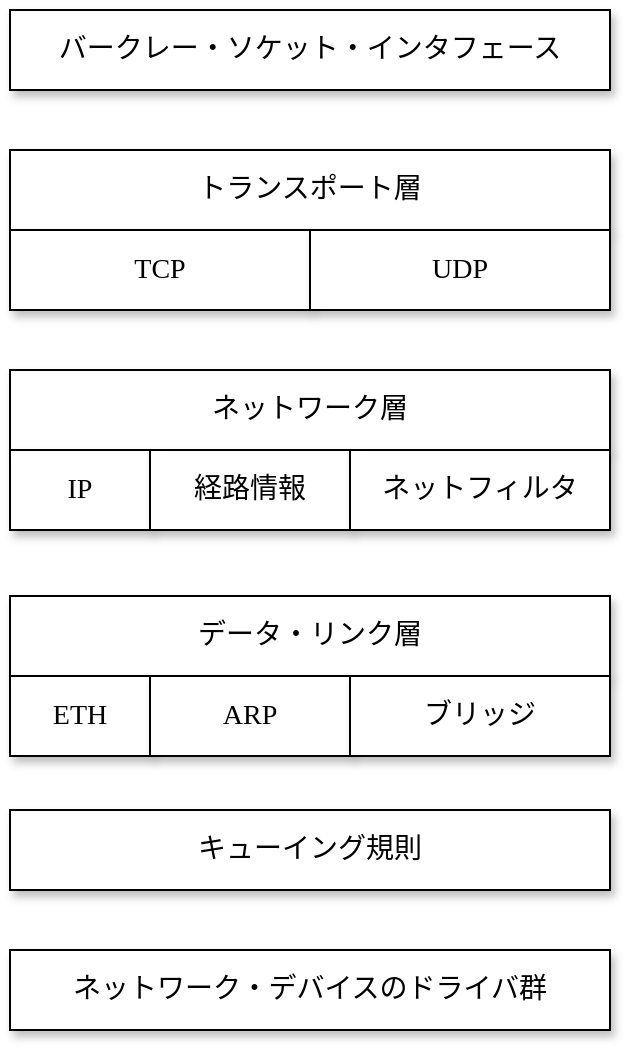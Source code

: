 <mxfile version="12.3.2" type="device" pages="1"><diagram id="YBTkCAYPbzrpNgItM52L" name="ページ1"><mxGraphModel dx="1408" dy="922" grid="1" gridSize="10" guides="1" tooltips="1" connect="1" arrows="1" fold="1" page="1" pageScale="1" pageWidth="1169" pageHeight="827" math="0" shadow="0"><root><mxCell id="0"/><mxCell id="1" parent="0"/><mxCell id="0CF-7zM9dTIY6h_y871J-5" value="&lt;font style=&quot;font-size: 14px&quot; face=&quot;ヒラギノ角ゴ Pro W5&quot;&gt;バークレー・ソケット・インタフェース&lt;/font&gt;" style="rounded=0;whiteSpace=wrap;html=1;shadow=1;glass=0;" vertex="1" parent="1"><mxGeometry x="120" y="40" width="300" height="40" as="geometry"/></mxCell><mxCell id="0CF-7zM9dTIY6h_y871J-6" value="&lt;font style=&quot;font-size: 14px&quot; face=&quot;ヒラギノ角ゴ Pro W5&quot;&gt;トランスポート層&lt;/font&gt;" style="rounded=0;whiteSpace=wrap;html=1;shadow=1;glass=0;" vertex="1" parent="1"><mxGeometry x="120" y="110" width="300" height="40" as="geometry"/></mxCell><mxCell id="0CF-7zM9dTIY6h_y871J-7" value="&lt;font face=&quot;ヒラギノ角ゴ Pro W5&quot;&gt;&lt;span style=&quot;font-size: 14px&quot;&gt;TCP&lt;/span&gt;&lt;/font&gt;" style="rounded=0;whiteSpace=wrap;html=1;shadow=1;glass=0;" vertex="1" parent="1"><mxGeometry x="120" y="150" width="150" height="40" as="geometry"/></mxCell><mxCell id="0CF-7zM9dTIY6h_y871J-9" value="&lt;font face=&quot;ヒラギノ角ゴ Pro W5&quot;&gt;&lt;span style=&quot;font-size: 14px&quot;&gt;UDP&lt;br&gt;&lt;/span&gt;&lt;/font&gt;" style="rounded=0;whiteSpace=wrap;html=1;shadow=1;glass=0;" vertex="1" parent="1"><mxGeometry x="270" y="150" width="150" height="40" as="geometry"/></mxCell><mxCell id="0CF-7zM9dTIY6h_y871J-10" value="&lt;font style=&quot;font-size: 14px&quot; face=&quot;ヒラギノ角ゴ Pro W5&quot;&gt;ネットワーク層&lt;/font&gt;" style="rounded=0;whiteSpace=wrap;html=1;shadow=1;glass=0;" vertex="1" parent="1"><mxGeometry x="120" y="220" width="300" height="40" as="geometry"/></mxCell><mxCell id="0CF-7zM9dTIY6h_y871J-11" value="&lt;font face=&quot;ヒラギノ角ゴ Pro W5&quot;&gt;&lt;span style=&quot;font-size: 14px&quot;&gt;IP&lt;/span&gt;&lt;/font&gt;" style="rounded=0;whiteSpace=wrap;html=1;shadow=1;glass=0;" vertex="1" parent="1"><mxGeometry x="120" y="260" width="70" height="40" as="geometry"/></mxCell><mxCell id="0CF-7zM9dTIY6h_y871J-12" value="&lt;font face=&quot;ヒラギノ角ゴ Pro W5&quot;&gt;&lt;span style=&quot;font-size: 14px&quot;&gt;経路情報&lt;/span&gt;&lt;/font&gt;" style="rounded=0;whiteSpace=wrap;html=1;shadow=1;glass=0;" vertex="1" parent="1"><mxGeometry x="190" y="260" width="100" height="40" as="geometry"/></mxCell><mxCell id="0CF-7zM9dTIY6h_y871J-14" value="&lt;font face=&quot;ヒラギノ角ゴ Pro W5&quot;&gt;&lt;span style=&quot;font-size: 14px&quot;&gt;ネットフィルタ&lt;br&gt;&lt;/span&gt;&lt;/font&gt;" style="rounded=0;whiteSpace=wrap;html=1;shadow=1;glass=0;" vertex="1" parent="1"><mxGeometry x="290" y="260" width="130" height="40" as="geometry"/></mxCell><mxCell id="0CF-7zM9dTIY6h_y871J-15" value="&lt;font style=&quot;font-size: 14px&quot; face=&quot;ヒラギノ角ゴ Pro W5&quot;&gt;データ・リンク層&lt;/font&gt;" style="rounded=0;whiteSpace=wrap;html=1;shadow=1;glass=0;" vertex="1" parent="1"><mxGeometry x="120" y="333" width="300" height="40" as="geometry"/></mxCell><mxCell id="0CF-7zM9dTIY6h_y871J-16" value="&lt;font face=&quot;ヒラギノ角ゴ Pro W5&quot;&gt;&lt;span style=&quot;font-size: 14px&quot;&gt;ETH&lt;/span&gt;&lt;/font&gt;" style="rounded=0;whiteSpace=wrap;html=1;shadow=1;glass=0;" vertex="1" parent="1"><mxGeometry x="120" y="373" width="70" height="40" as="geometry"/></mxCell><mxCell id="0CF-7zM9dTIY6h_y871J-17" value="&lt;font face=&quot;ヒラギノ角ゴ Pro W5&quot;&gt;&lt;span style=&quot;font-size: 14px&quot;&gt;ARP&lt;/span&gt;&lt;/font&gt;" style="rounded=0;whiteSpace=wrap;html=1;shadow=1;glass=0;" vertex="1" parent="1"><mxGeometry x="190" y="373" width="100" height="40" as="geometry"/></mxCell><mxCell id="0CF-7zM9dTIY6h_y871J-18" value="&lt;font face=&quot;ヒラギノ角ゴ Pro W5&quot;&gt;&lt;span style=&quot;font-size: 14px&quot;&gt;ブリッジ&lt;br&gt;&lt;/span&gt;&lt;/font&gt;" style="rounded=0;whiteSpace=wrap;html=1;shadow=1;glass=0;" vertex="1" parent="1"><mxGeometry x="290" y="373" width="130" height="40" as="geometry"/></mxCell><mxCell id="0CF-7zM9dTIY6h_y871J-19" value="&lt;font face=&quot;ヒラギノ角ゴ Pro W5&quot;&gt;&lt;span style=&quot;font-size: 14px&quot;&gt;キューイング規則&lt;/span&gt;&lt;/font&gt;" style="rounded=0;whiteSpace=wrap;html=1;shadow=1;glass=0;" vertex="1" parent="1"><mxGeometry x="120" y="440" width="300" height="40" as="geometry"/></mxCell><mxCell id="0CF-7zM9dTIY6h_y871J-20" value="&lt;font face=&quot;ヒラギノ角ゴ Pro W5&quot;&gt;&lt;span style=&quot;font-size: 14px&quot;&gt;ネットワーク・デバイスのドライバ群&lt;/span&gt;&lt;/font&gt;" style="rounded=0;whiteSpace=wrap;html=1;shadow=1;glass=0;" vertex="1" parent="1"><mxGeometry x="120" y="510" width="300" height="40" as="geometry"/></mxCell></root></mxGraphModel></diagram></mxfile>
